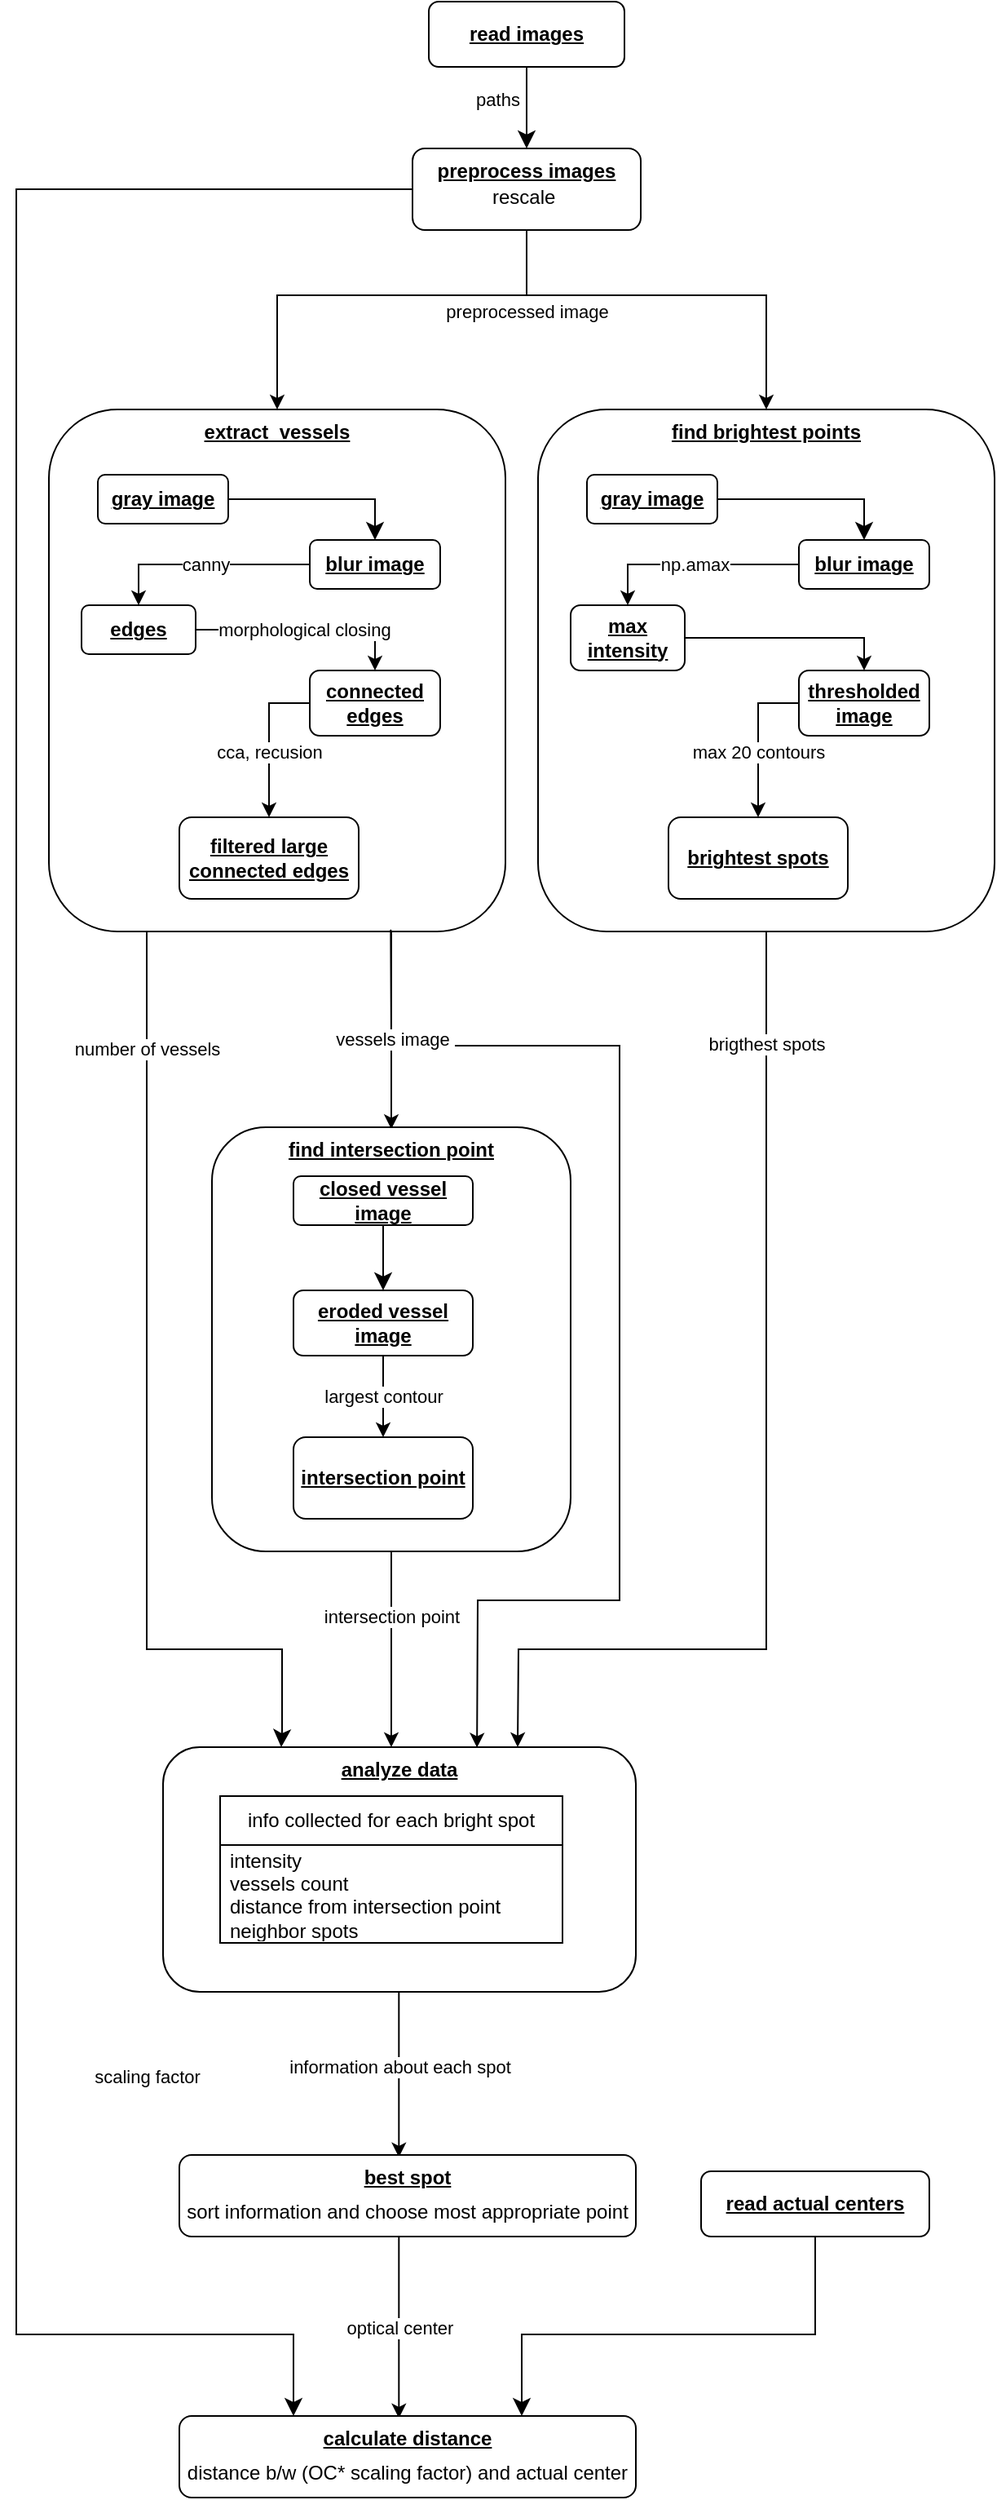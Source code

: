 <mxfile>
    <diagram id="C5RBs43oDa-KdzZeNtuy" name="Page-1">
        <mxGraphModel dx="1636" dy="1027" grid="1" gridSize="10" guides="1" tooltips="1" connect="1" arrows="1" fold="1" page="1" pageScale="1" pageWidth="827" pageHeight="1169" math="0" shadow="0">
            <root>
                <mxCell id="WIyWlLk6GJQsqaUBKTNV-0"/>
                <mxCell id="WIyWlLk6GJQsqaUBKTNV-1" parent="WIyWlLk6GJQsqaUBKTNV-0"/>
                <mxCell id="29" style="edgeStyle=none;html=1;exitX=0.5;exitY=1;exitDx=0;exitDy=0;rounded=0;entryX=0.5;entryY=0;entryDx=0;entryDy=0;" edge="1" parent="WIyWlLk6GJQsqaUBKTNV-1" source="k0LNiYFL4Gjrx2qTgw63-3" target="33">
                    <mxGeometry relative="1" as="geometry">
                        <mxPoint x="580" y="320" as="targetPoint"/>
                        <mxPoint x="265" y="230" as="sourcePoint"/>
                        <Array as="points">
                            <mxPoint x="483" y="240"/>
                            <mxPoint x="630" y="240"/>
                        </Array>
                    </mxGeometry>
                </mxCell>
                <mxCell id="30" value="preprocessed image" style="edgeLabel;html=1;align=center;verticalAlign=middle;resizable=0;points=[];" vertex="1" connectable="0" parent="29">
                    <mxGeometry x="0.21" y="-2" relative="1" as="geometry">
                        <mxPoint x="-116" y="8" as="offset"/>
                    </mxGeometry>
                </mxCell>
                <mxCell id="WIyWlLk6GJQsqaUBKTNV-2" value="paths&amp;nbsp;" style="rounded=0;html=1;jettySize=auto;orthogonalLoop=1;fontSize=11;endArrow=classic;endFill=1;endSize=8;strokeWidth=1;shadow=0;labelBackgroundColor=none;edgeStyle=orthogonalEdgeStyle;align=right;" parent="WIyWlLk6GJQsqaUBKTNV-1" source="WIyWlLk6GJQsqaUBKTNV-3" edge="1">
                    <mxGeometry x="-0.2" relative="1" as="geometry">
                        <mxPoint x="483" y="150" as="targetPoint"/>
                        <mxPoint as="offset"/>
                    </mxGeometry>
                </mxCell>
                <mxCell id="WIyWlLk6GJQsqaUBKTNV-3" value="&lt;b&gt;&lt;u&gt;read images&lt;/u&gt;&lt;/b&gt;" style="rounded=1;whiteSpace=wrap;html=1;fontSize=12;glass=0;strokeWidth=1;shadow=0;" parent="WIyWlLk6GJQsqaUBKTNV-1" vertex="1">
                    <mxGeometry x="423" y="60" width="120" height="40" as="geometry"/>
                </mxCell>
                <mxCell id="k0LNiYFL4Gjrx2qTgw63-0" value="" style="rounded=0;html=1;jettySize=auto;orthogonalLoop=1;fontSize=11;endArrow=classic;endFill=1;endSize=8;strokeWidth=1;shadow=0;labelBackgroundColor=none;edgeStyle=orthogonalEdgeStyle;entryX=0.75;entryY=0;entryDx=0;entryDy=0;" parent="WIyWlLk6GJQsqaUBKTNV-1" source="k0LNiYFL4Gjrx2qTgw63-1" edge="1" target="86">
                    <mxGeometry relative="1" as="geometry">
                        <mxPoint x="660" y="1480" as="targetPoint"/>
                        <Array as="points">
                            <mxPoint x="660" y="1490"/>
                            <mxPoint x="480" y="1490"/>
                        </Array>
                    </mxGeometry>
                </mxCell>
                <mxCell id="k0LNiYFL4Gjrx2qTgw63-1" value="&lt;b&gt;&lt;u&gt;read actual centers&lt;/u&gt;&lt;/b&gt;" style="rounded=1;whiteSpace=wrap;html=1;fontSize=12;glass=0;strokeWidth=1;shadow=0;" parent="WIyWlLk6GJQsqaUBKTNV-1" vertex="1">
                    <mxGeometry x="590" y="1390" width="140" height="40" as="geometry"/>
                </mxCell>
                <mxCell id="k0LNiYFL4Gjrx2qTgw63-2" value="" style="rounded=0;html=1;jettySize=auto;orthogonalLoop=1;fontSize=11;endArrow=classic;endFill=1;endSize=8;strokeWidth=1;shadow=0;labelBackgroundColor=none;edgeStyle=orthogonalEdgeStyle;entryX=0.25;entryY=0;entryDx=0;entryDy=0;" parent="WIyWlLk6GJQsqaUBKTNV-1" source="k0LNiYFL4Gjrx2qTgw63-3" edge="1" target="86">
                    <mxGeometry relative="1" as="geometry">
                        <mxPoint x="170" y="390" as="targetPoint"/>
                        <Array as="points">
                            <mxPoint x="170" y="1490"/>
                            <mxPoint x="340" y="1490"/>
                        </Array>
                    </mxGeometry>
                </mxCell>
                <mxCell id="2" value="&lt;div style=&quot;color: rgb(238, 255, 255); background-color: rgb(33, 33, 33); font-family: Consolas, &amp;quot;Courier New&amp;quot;, monospace; font-size: 14px; line-height: 19px;&quot;&gt;&lt;div style=&quot;line-height: 19px;&quot;&gt;&lt;br&gt;&lt;/div&gt;&lt;/div&gt;" style="edgeLabel;html=1;align=center;verticalAlign=middle;resizable=0;points=[];" vertex="1" connectable="0" parent="k0LNiYFL4Gjrx2qTgw63-2">
                    <mxGeometry x="-0.107" relative="1" as="geometry">
                        <mxPoint as="offset"/>
                    </mxGeometry>
                </mxCell>
                <mxCell id="3" value="scaling factor" style="edgeLabel;html=1;align=center;verticalAlign=middle;resizable=0;points=[];" vertex="1" connectable="0" parent="k0LNiYFL4Gjrx2qTgw63-2">
                    <mxGeometry x="-0.101" relative="1" as="geometry">
                        <mxPoint x="80" y="601" as="offset"/>
                    </mxGeometry>
                </mxCell>
                <mxCell id="4" style="edgeStyle=none;html=1;exitX=0.5;exitY=1;exitDx=0;exitDy=0;entryX=0.5;entryY=0;entryDx=0;entryDy=0;rounded=0;" edge="1" parent="WIyWlLk6GJQsqaUBKTNV-1" source="k0LNiYFL4Gjrx2qTgw63-3" target="12">
                    <mxGeometry relative="1" as="geometry">
                        <mxPoint x="255.238" y="310" as="targetPoint"/>
                        <Array as="points">
                            <mxPoint x="483" y="240"/>
                            <mxPoint x="470" y="240"/>
                            <mxPoint x="330" y="240"/>
                        </Array>
                    </mxGeometry>
                </mxCell>
                <mxCell id="k0LNiYFL4Gjrx2qTgw63-3" value="&lt;b&gt;&lt;u&gt;preprocess images&lt;/u&gt;&lt;/b&gt;" style="rounded=1;whiteSpace=wrap;html=1;fontSize=12;glass=0;strokeWidth=1;shadow=0;verticalAlign=top;" parent="WIyWlLk6GJQsqaUBKTNV-1" vertex="1">
                    <mxGeometry x="413" y="150" width="140" height="50" as="geometry"/>
                </mxCell>
                <mxCell id="0" value="rescale&amp;nbsp;" style="text;html=1;strokeColor=none;fillColor=none;align=center;verticalAlign=middle;whiteSpace=wrap;rounded=0;" vertex="1" parent="WIyWlLk6GJQsqaUBKTNV-1">
                    <mxGeometry x="428" y="170" width="110" height="20" as="geometry"/>
                </mxCell>
                <mxCell id="7" value="" style="rounded=0;html=1;jettySize=auto;orthogonalLoop=1;fontSize=11;endArrow=classic;endFill=1;endSize=8;strokeWidth=1;shadow=0;labelBackgroundColor=none;edgeStyle=orthogonalEdgeStyle;entryX=0.25;entryY=0;entryDx=0;entryDy=0;" edge="1" parent="WIyWlLk6GJQsqaUBKTNV-1" source="12" target="61">
                    <mxGeometry relative="1" as="geometry">
                        <mxPoint x="210" y="760" as="targetPoint"/>
                        <Array as="points">
                            <mxPoint x="250" y="1070"/>
                            <mxPoint x="333" y="1070"/>
                            <mxPoint x="333" y="1120"/>
                        </Array>
                    </mxGeometry>
                </mxCell>
                <mxCell id="8" value="&lt;div style=&quot;color: rgb(238, 255, 255); background-color: rgb(33, 33, 33); font-family: Consolas, &amp;quot;Courier New&amp;quot;, monospace; font-size: 14px; line-height: 19px;&quot;&gt;&lt;div style=&quot;line-height: 19px;&quot;&gt;&lt;br&gt;&lt;/div&gt;&lt;/div&gt;" style="edgeLabel;html=1;align=center;verticalAlign=middle;resizable=0;points=[];" vertex="1" connectable="0" parent="7">
                    <mxGeometry x="-0.107" relative="1" as="geometry">
                        <mxPoint as="offset"/>
                    </mxGeometry>
                </mxCell>
                <mxCell id="9" value="number of vessels" style="edgeLabel;html=1;align=center;verticalAlign=middle;resizable=0;points=[];" vertex="1" connectable="0" parent="7">
                    <mxGeometry x="-0.101" relative="1" as="geometry">
                        <mxPoint y="-191" as="offset"/>
                    </mxGeometry>
                </mxCell>
                <mxCell id="10" style="edgeStyle=none;html=1;exitX=0.75;exitY=1;exitDx=0;exitDy=0;" edge="1" parent="WIyWlLk6GJQsqaUBKTNV-1" source="12">
                    <mxGeometry relative="1" as="geometry">
                        <mxPoint x="400" y="751.143" as="targetPoint"/>
                    </mxGeometry>
                </mxCell>
                <mxCell id="12" value="&lt;b&gt;&lt;u&gt;extract_vessels&lt;/u&gt;&lt;/b&gt;" style="rounded=1;whiteSpace=wrap;html=1;fontSize=12;glass=0;strokeWidth=1;shadow=0;verticalAlign=top;" vertex="1" parent="WIyWlLk6GJQsqaUBKTNV-1">
                    <mxGeometry x="190" y="310" width="280" height="320" as="geometry"/>
                </mxCell>
                <mxCell id="14" value="" style="rounded=0;html=1;jettySize=auto;orthogonalLoop=1;fontSize=11;endArrow=classic;endFill=1;endSize=8;strokeWidth=1;shadow=0;labelBackgroundColor=none;edgeStyle=orthogonalEdgeStyle;entryX=0.5;entryY=0;entryDx=0;entryDy=0;" edge="1" parent="WIyWlLk6GJQsqaUBKTNV-1" source="15" target="18">
                    <mxGeometry relative="1" as="geometry">
                        <mxPoint x="255" y="440" as="targetPoint"/>
                        <Array as="points"/>
                    </mxGeometry>
                </mxCell>
                <mxCell id="15" value="&lt;b&gt;&lt;u&gt;gray image&lt;/u&gt;&lt;/b&gt;" style="rounded=1;whiteSpace=wrap;html=1;fontSize=12;glass=0;strokeWidth=1;shadow=0;" vertex="1" parent="WIyWlLk6GJQsqaUBKTNV-1">
                    <mxGeometry x="220" y="350" width="80" height="30" as="geometry"/>
                </mxCell>
                <mxCell id="22" style="edgeStyle=none;html=1;entryX=0.5;entryY=0;entryDx=0;entryDy=0;rounded=0;" edge="1" parent="WIyWlLk6GJQsqaUBKTNV-1" source="18" target="23">
                    <mxGeometry relative="1" as="geometry">
                        <mxPoint x="570.571" y="440" as="targetPoint"/>
                        <Array as="points">
                            <mxPoint x="245" y="405"/>
                        </Array>
                    </mxGeometry>
                </mxCell>
                <mxCell id="24" value="canny" style="edgeLabel;html=1;align=center;verticalAlign=middle;resizable=0;points=[];" vertex="1" connectable="0" parent="22">
                    <mxGeometry x="0.302" y="-1" relative="1" as="geometry">
                        <mxPoint x="20" y="1" as="offset"/>
                    </mxGeometry>
                </mxCell>
                <mxCell id="18" value="&lt;b&gt;&lt;u&gt;blur image&lt;/u&gt;&lt;/b&gt;" style="rounded=1;whiteSpace=wrap;html=1;fontSize=12;glass=0;strokeWidth=1;shadow=0;" vertex="1" parent="WIyWlLk6GJQsqaUBKTNV-1">
                    <mxGeometry x="350" y="390" width="80" height="30" as="geometry"/>
                </mxCell>
                <mxCell id="26" value="morphological closing&amp;nbsp;" style="edgeStyle=none;rounded=0;html=1;entryX=0.5;entryY=0;entryDx=0;entryDy=0;" edge="1" parent="WIyWlLk6GJQsqaUBKTNV-1" source="23" target="25">
                    <mxGeometry relative="1" as="geometry">
                        <Array as="points">
                            <mxPoint x="390" y="445"/>
                        </Array>
                    </mxGeometry>
                </mxCell>
                <mxCell id="23" value="&lt;b&gt;&lt;u&gt;edges&lt;/u&gt;&lt;/b&gt;" style="rounded=1;whiteSpace=wrap;html=1;fontSize=12;glass=0;strokeWidth=1;shadow=0;" vertex="1" parent="WIyWlLk6GJQsqaUBKTNV-1">
                    <mxGeometry x="210" y="430" width="70" height="30" as="geometry"/>
                </mxCell>
                <mxCell id="28" value="cca, recusion" style="edgeStyle=none;rounded=0;html=1;entryX=0.5;entryY=0;entryDx=0;entryDy=0;endArrow=classic;endFill=1;" edge="1" parent="WIyWlLk6GJQsqaUBKTNV-1" source="25" target="27">
                    <mxGeometry x="0.155" relative="1" as="geometry">
                        <Array as="points">
                            <mxPoint x="325" y="490"/>
                        </Array>
                        <mxPoint as="offset"/>
                    </mxGeometry>
                </mxCell>
                <mxCell id="25" value="&lt;b&gt;&lt;u&gt;connected edges&lt;/u&gt;&lt;/b&gt;" style="rounded=1;whiteSpace=wrap;html=1;fontSize=12;glass=0;strokeWidth=1;shadow=0;" vertex="1" parent="WIyWlLk6GJQsqaUBKTNV-1">
                    <mxGeometry x="350" y="470" width="80" height="40" as="geometry"/>
                </mxCell>
                <mxCell id="27" value="&lt;b&gt;&lt;u&gt;filtered large connected edges&lt;/u&gt;&lt;/b&gt;" style="rounded=1;whiteSpace=wrap;html=1;fontSize=12;glass=0;strokeWidth=1;shadow=0;" vertex="1" parent="WIyWlLk6GJQsqaUBKTNV-1">
                    <mxGeometry x="270" y="560" width="110" height="50" as="geometry"/>
                </mxCell>
                <mxCell id="44" value="brigthest spots" style="edgeStyle=none;rounded=0;html=1;endArrow=classic;endFill=1;entryX=0.75;entryY=0;entryDx=0;entryDy=0;" edge="1" parent="WIyWlLk6GJQsqaUBKTNV-1" source="33" target="61">
                    <mxGeometry x="-0.788" relative="1" as="geometry">
                        <mxPoint x="630" y="690" as="targetPoint"/>
                        <Array as="points">
                            <mxPoint x="630" y="1070"/>
                            <mxPoint x="478" y="1070"/>
                        </Array>
                        <mxPoint as="offset"/>
                    </mxGeometry>
                </mxCell>
                <mxCell id="33" value="&lt;b&gt;&lt;u&gt;find brightest points&lt;/u&gt;&lt;/b&gt;" style="rounded=1;whiteSpace=wrap;html=1;fontSize=12;glass=0;strokeWidth=1;shadow=0;verticalAlign=top;" vertex="1" parent="WIyWlLk6GJQsqaUBKTNV-1">
                    <mxGeometry x="490" y="310" width="280" height="320" as="geometry"/>
                </mxCell>
                <mxCell id="34" value="" style="rounded=0;html=1;jettySize=auto;orthogonalLoop=1;fontSize=11;endArrow=classic;endFill=1;endSize=8;strokeWidth=1;shadow=0;labelBackgroundColor=none;edgeStyle=orthogonalEdgeStyle;entryX=0.5;entryY=0;entryDx=0;entryDy=0;" edge="1" source="35" target="38" parent="WIyWlLk6GJQsqaUBKTNV-1">
                    <mxGeometry relative="1" as="geometry">
                        <mxPoint x="555" y="440" as="targetPoint"/>
                        <Array as="points"/>
                    </mxGeometry>
                </mxCell>
                <mxCell id="35" value="&lt;b&gt;&lt;u&gt;gray image&lt;/u&gt;&lt;/b&gt;" style="rounded=1;whiteSpace=wrap;html=1;fontSize=12;glass=0;strokeWidth=1;shadow=0;" vertex="1" parent="WIyWlLk6GJQsqaUBKTNV-1">
                    <mxGeometry x="520" y="350" width="80" height="30" as="geometry"/>
                </mxCell>
                <mxCell id="36" style="edgeStyle=none;html=1;entryX=0.5;entryY=0;entryDx=0;entryDy=0;rounded=0;" edge="1" source="38" target="40" parent="WIyWlLk6GJQsqaUBKTNV-1">
                    <mxGeometry relative="1" as="geometry">
                        <mxPoint x="870.571" y="440" as="targetPoint"/>
                        <Array as="points">
                            <mxPoint x="545" y="405"/>
                        </Array>
                    </mxGeometry>
                </mxCell>
                <mxCell id="37" value="np.amax" style="edgeLabel;html=1;align=center;verticalAlign=middle;resizable=0;points=[];" vertex="1" connectable="0" parent="36">
                    <mxGeometry x="0.302" y="-1" relative="1" as="geometry">
                        <mxPoint x="20" y="1" as="offset"/>
                    </mxGeometry>
                </mxCell>
                <mxCell id="38" value="&lt;b&gt;&lt;u&gt;blur image&lt;/u&gt;&lt;/b&gt;" style="rounded=1;whiteSpace=wrap;html=1;fontSize=12;glass=0;strokeWidth=1;shadow=0;" vertex="1" parent="WIyWlLk6GJQsqaUBKTNV-1">
                    <mxGeometry x="650" y="390" width="80" height="30" as="geometry"/>
                </mxCell>
                <mxCell id="39" value="" style="edgeStyle=none;rounded=0;html=1;entryX=0.5;entryY=0;entryDx=0;entryDy=0;" edge="1" source="40" target="42" parent="WIyWlLk6GJQsqaUBKTNV-1">
                    <mxGeometry x="0.002" relative="1" as="geometry">
                        <Array as="points">
                            <mxPoint x="690" y="450"/>
                        </Array>
                        <mxPoint as="offset"/>
                    </mxGeometry>
                </mxCell>
                <mxCell id="40" value="&lt;b&gt;&lt;u&gt;max intensity&lt;/u&gt;&lt;/b&gt;" style="rounded=1;whiteSpace=wrap;html=1;fontSize=12;glass=0;strokeWidth=1;shadow=0;" vertex="1" parent="WIyWlLk6GJQsqaUBKTNV-1">
                    <mxGeometry x="510" y="430" width="70" height="40" as="geometry"/>
                </mxCell>
                <mxCell id="41" value="max 20 contours" style="edgeStyle=none;rounded=0;html=1;entryX=0.5;entryY=0;entryDx=0;entryDy=0;endArrow=classic;endFill=1;" edge="1" source="42" target="43" parent="WIyWlLk6GJQsqaUBKTNV-1">
                    <mxGeometry x="0.155" relative="1" as="geometry">
                        <Array as="points">
                            <mxPoint x="625" y="490"/>
                        </Array>
                        <mxPoint as="offset"/>
                    </mxGeometry>
                </mxCell>
                <mxCell id="42" value="&lt;b&gt;&lt;u&gt;thresholded image&lt;/u&gt;&lt;/b&gt;" style="rounded=1;whiteSpace=wrap;html=1;fontSize=12;glass=0;strokeWidth=1;shadow=0;" vertex="1" parent="WIyWlLk6GJQsqaUBKTNV-1">
                    <mxGeometry x="650" y="470" width="80" height="40" as="geometry"/>
                </mxCell>
                <mxCell id="43" value="&lt;b&gt;&lt;u&gt;brightest spots&lt;/u&gt;&lt;/b&gt;" style="rounded=1;whiteSpace=wrap;html=1;fontSize=12;glass=0;strokeWidth=1;shadow=0;" vertex="1" parent="WIyWlLk6GJQsqaUBKTNV-1">
                    <mxGeometry x="570" y="560" width="110" height="50" as="geometry"/>
                </mxCell>
                <mxCell id="46" value="intersection point" style="edgeStyle=none;rounded=0;html=1;endArrow=classic;endFill=1;" edge="1" parent="WIyWlLk6GJQsqaUBKTNV-1" source="47">
                    <mxGeometry x="-0.333" relative="1" as="geometry">
                        <mxPoint x="400" y="1130" as="targetPoint"/>
                        <mxPoint as="offset"/>
                    </mxGeometry>
                </mxCell>
                <mxCell id="47" value="&lt;b&gt;&lt;u&gt;find intersection point&lt;/u&gt;&lt;/b&gt;" style="rounded=1;whiteSpace=wrap;html=1;fontSize=12;glass=0;strokeWidth=1;shadow=0;verticalAlign=top;" vertex="1" parent="WIyWlLk6GJQsqaUBKTNV-1">
                    <mxGeometry x="290" y="750" width="220" height="260" as="geometry"/>
                </mxCell>
                <mxCell id="48" value="" style="rounded=0;html=1;jettySize=auto;orthogonalLoop=1;fontSize=11;endArrow=classic;endFill=1;endSize=8;strokeWidth=1;shadow=0;labelBackgroundColor=none;edgeStyle=orthogonalEdgeStyle;entryX=0.5;entryY=0;entryDx=0;entryDy=0;" edge="1" parent="WIyWlLk6GJQsqaUBKTNV-1" source="49" target="52">
                    <mxGeometry relative="1" as="geometry">
                        <mxPoint x="325" y="880" as="targetPoint"/>
                        <Array as="points"/>
                    </mxGeometry>
                </mxCell>
                <mxCell id="49" value="&lt;b&gt;&lt;u&gt;closed vessel image&lt;/u&gt;&lt;/b&gt;" style="rounded=1;whiteSpace=wrap;html=1;fontSize=12;glass=0;strokeWidth=1;shadow=0;" vertex="1" parent="WIyWlLk6GJQsqaUBKTNV-1">
                    <mxGeometry x="340" y="780" width="110" height="30" as="geometry"/>
                </mxCell>
                <mxCell id="58" value="largest contour" style="edgeStyle=none;rounded=0;html=1;entryX=0.5;entryY=0;entryDx=0;entryDy=0;endArrow=classic;endFill=1;" edge="1" parent="WIyWlLk6GJQsqaUBKTNV-1" source="52" target="57">
                    <mxGeometry relative="1" as="geometry"/>
                </mxCell>
                <mxCell id="52" value="&lt;b&gt;&lt;u&gt;eroded vessel image&lt;/u&gt;&lt;/b&gt;" style="rounded=1;whiteSpace=wrap;html=1;fontSize=12;glass=0;strokeWidth=1;shadow=0;" vertex="1" parent="WIyWlLk6GJQsqaUBKTNV-1">
                    <mxGeometry x="340" y="850" width="110" height="40" as="geometry"/>
                </mxCell>
                <mxCell id="57" value="&lt;b&gt;&lt;u&gt;intersection point&lt;/u&gt;&lt;/b&gt;" style="rounded=1;whiteSpace=wrap;html=1;fontSize=12;glass=0;strokeWidth=1;shadow=0;" vertex="1" parent="WIyWlLk6GJQsqaUBKTNV-1">
                    <mxGeometry x="340" y="940" width="110" height="50" as="geometry"/>
                </mxCell>
                <mxCell id="60" value="information about each spot" style="edgeStyle=none;rounded=0;html=1;endArrow=classic;endFill=1;" edge="1" parent="WIyWlLk6GJQsqaUBKTNV-1">
                    <mxGeometry relative="1" as="geometry">
                        <mxPoint x="404.66" y="1381.379" as="targetPoint"/>
                        <mxPoint x="404.66" y="1270.0" as="sourcePoint"/>
                    </mxGeometry>
                </mxCell>
                <mxCell id="61" value="&lt;b&gt;&lt;u&gt;analyze data&lt;/u&gt;&lt;/b&gt;" style="rounded=1;whiteSpace=wrap;html=1;fontSize=12;glass=0;strokeWidth=1;shadow=0;verticalAlign=top;" vertex="1" parent="WIyWlLk6GJQsqaUBKTNV-1">
                    <mxGeometry x="260" y="1130" width="290" height="150" as="geometry"/>
                </mxCell>
                <mxCell id="73" style="edgeStyle=none;html=1;exitX=0.75;exitY=1;exitDx=0;exitDy=0;entryX=0.664;entryY=0.002;entryDx=0;entryDy=0;entryPerimeter=0;rounded=0;" edge="1" parent="WIyWlLk6GJQsqaUBKTNV-1" target="61">
                    <mxGeometry relative="1" as="geometry">
                        <mxPoint x="399.66" y="750.003" as="targetPoint"/>
                        <mxPoint x="399.66" y="628.86" as="sourcePoint"/>
                        <Array as="points">
                            <mxPoint x="400" y="700"/>
                            <mxPoint x="540" y="700"/>
                            <mxPoint x="540" y="1040"/>
                            <mxPoint x="453" y="1040"/>
                        </Array>
                    </mxGeometry>
                </mxCell>
                <mxCell id="74" value="vessels image&amp;nbsp;" style="edgeLabel;html=1;align=center;verticalAlign=middle;resizable=0;points=[];" vertex="1" connectable="0" parent="73">
                    <mxGeometry x="0.21" y="-2" relative="1" as="geometry">
                        <mxPoint x="-136" y="-234" as="offset"/>
                    </mxGeometry>
                </mxCell>
                <mxCell id="75" value="info collected for each bright spot" style="swimlane;fontStyle=0;childLayout=stackLayout;horizontal=1;startSize=30;horizontalStack=0;resizeParent=1;resizeParentMax=0;resizeLast=0;collapsible=1;marginBottom=0;whiteSpace=wrap;html=1;" vertex="1" parent="WIyWlLk6GJQsqaUBKTNV-1">
                    <mxGeometry x="295" y="1160" width="210" height="90" as="geometry"/>
                </mxCell>
                <mxCell id="76" value="intensity&lt;br&gt;vessels count&lt;br&gt;distance from intersection point&lt;br&gt;neighbor spots" style="text;strokeColor=none;fillColor=none;align=left;verticalAlign=middle;spacingLeft=4;spacingRight=4;overflow=hidden;points=[[0,0.5],[1,0.5]];portConstraint=eastwest;rotatable=0;whiteSpace=wrap;html=1;" vertex="1" parent="75">
                    <mxGeometry y="30" width="210" height="60" as="geometry"/>
                </mxCell>
                <mxCell id="80" value="optical center" style="edgeStyle=none;rounded=0;html=1;endArrow=classic;endFill=1;" edge="1" parent="WIyWlLk6GJQsqaUBKTNV-1">
                    <mxGeometry relative="1" as="geometry">
                        <mxPoint x="404.66" y="1541.379" as="targetPoint"/>
                        <mxPoint x="404.66" y="1430.0" as="sourcePoint"/>
                    </mxGeometry>
                </mxCell>
                <mxCell id="81" value="&lt;b&gt;&lt;u&gt;best spot&lt;/u&gt;&lt;/b&gt;" style="rounded=1;whiteSpace=wrap;html=1;fontSize=12;glass=0;strokeWidth=1;shadow=0;verticalAlign=top;" vertex="1" parent="WIyWlLk6GJQsqaUBKTNV-1">
                    <mxGeometry x="270" y="1380" width="280" height="50" as="geometry"/>
                </mxCell>
                <mxCell id="84" value="sort information and choose most appropriate point" style="text;html=1;strokeColor=none;fillColor=none;align=center;verticalAlign=middle;whiteSpace=wrap;rounded=0;fontSize=12;" vertex="1" parent="WIyWlLk6GJQsqaUBKTNV-1">
                    <mxGeometry x="270" y="1400" width="280" height="30" as="geometry"/>
                </mxCell>
                <mxCell id="86" value="&lt;b&gt;&lt;u&gt;calculate distance&lt;/u&gt;&lt;/b&gt;" style="rounded=1;whiteSpace=wrap;html=1;fontSize=12;glass=0;strokeWidth=1;shadow=0;verticalAlign=top;" vertex="1" parent="WIyWlLk6GJQsqaUBKTNV-1">
                    <mxGeometry x="270" y="1540" width="280" height="50" as="geometry"/>
                </mxCell>
                <mxCell id="87" value="distance b/w (OC* scaling factor) and actual center" style="text;html=1;strokeColor=none;fillColor=none;align=center;verticalAlign=middle;whiteSpace=wrap;rounded=0;fontSize=12;" vertex="1" parent="WIyWlLk6GJQsqaUBKTNV-1">
                    <mxGeometry x="270" y="1560" width="280" height="30" as="geometry"/>
                </mxCell>
            </root>
        </mxGraphModel>
    </diagram>
</mxfile>